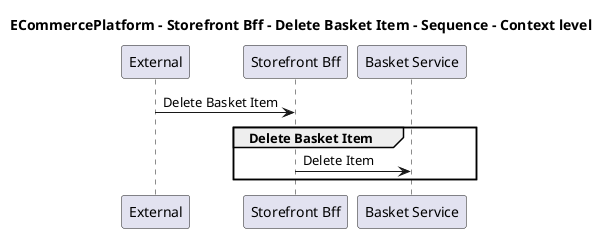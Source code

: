 @startuml

title ECommercePlatform - Storefront Bff - Delete Basket Item - Sequence - Context level

participant "External" as C4InterFlow.SoftwareSystems.ExternalSystem
participant "Storefront Bff" as ECommercePlatform.SoftwareSystems.StorefrontBff
participant "Basket Service" as ECommercePlatform.SoftwareSystems.BasketService

C4InterFlow.SoftwareSystems.ExternalSystem -> ECommercePlatform.SoftwareSystems.StorefrontBff : Delete Basket Item
group Delete Basket Item
ECommercePlatform.SoftwareSystems.StorefrontBff -> ECommercePlatform.SoftwareSystems.BasketService : Delete Item
end


@enduml
